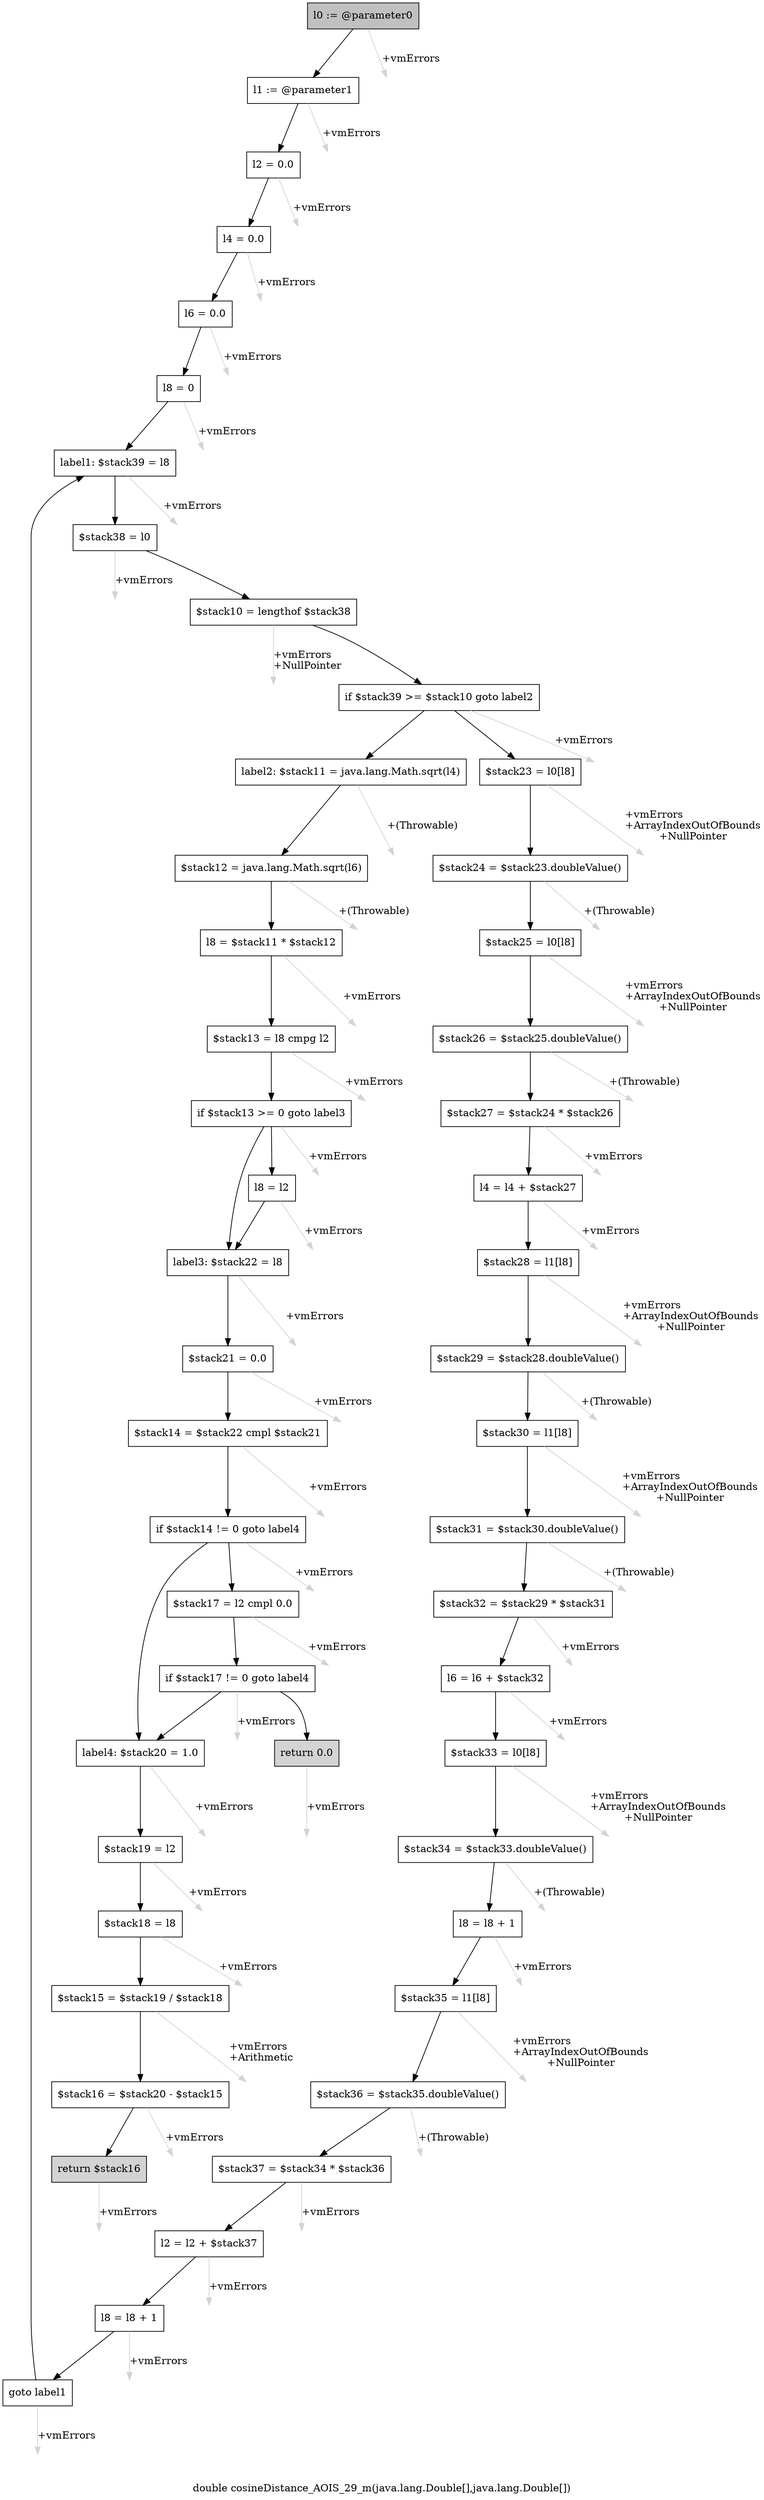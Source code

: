 digraph "double cosineDistance_AOIS_29_m(java.lang.Double[],java.lang.Double[])" {
    label="double cosineDistance_AOIS_29_m(java.lang.Double[],java.lang.Double[])";
    node [shape=box];
    "0" [style=filled,fillcolor=gray,label="l0 := @parameter0",];
    "1" [label="l1 := @parameter1",];
    "0"->"1" [color=black,];
    "50" [style=invis,label="Esc",];
    "0"->"50" [color=lightgray,label="\l+vmErrors",];
    "2" [label="l2 = 0.0",];
    "1"->"2" [color=black,];
    "51" [style=invis,label="Esc",];
    "1"->"51" [color=lightgray,label="\l+vmErrors",];
    "3" [label="l4 = 0.0",];
    "2"->"3" [color=black,];
    "52" [style=invis,label="Esc",];
    "2"->"52" [color=lightgray,label="\l+vmErrors",];
    "4" [label="l6 = 0.0",];
    "3"->"4" [color=black,];
    "53" [style=invis,label="Esc",];
    "3"->"53" [color=lightgray,label="\l+vmErrors",];
    "5" [label="l8 = 0",];
    "4"->"5" [color=black,];
    "54" [style=invis,label="Esc",];
    "4"->"54" [color=lightgray,label="\l+vmErrors",];
    "6" [label="label1: $stack39 = l8",];
    "5"->"6" [color=black,];
    "55" [style=invis,label="Esc",];
    "5"->"55" [color=lightgray,label="\l+vmErrors",];
    "7" [label="$stack38 = l0",];
    "6"->"7" [color=black,];
    "56" [style=invis,label="Esc",];
    "6"->"56" [color=lightgray,label="\l+vmErrors",];
    "8" [label="$stack10 = lengthof $stack38",];
    "7"->"8" [color=black,];
    "57" [style=invis,label="Esc",];
    "7"->"57" [color=lightgray,label="\l+vmErrors",];
    "9" [label="if $stack39 >= $stack10 goto label2",];
    "8"->"9" [color=black,];
    "58" [style=invis,label="Esc",];
    "8"->"58" [color=lightgray,label="\l+vmErrors\l+NullPointer",];
    "10" [label="$stack23 = l0[l8]",];
    "9"->"10" [color=black,];
    "31" [label="label2: $stack11 = java.lang.Math.sqrt(l4)",];
    "9"->"31" [color=black,];
    "59" [style=invis,label="Esc",];
    "9"->"59" [color=lightgray,label="\l+vmErrors",];
    "11" [label="$stack24 = $stack23.doubleValue()",];
    "10"->"11" [color=black,];
    "60" [style=invis,label="Esc",];
    "10"->"60" [color=lightgray,label="\l+vmErrors\l+ArrayIndexOutOfBounds\l+NullPointer",];
    "12" [label="$stack25 = l0[l8]",];
    "11"->"12" [color=black,];
    "61" [style=invis,label="Esc",];
    "11"->"61" [color=lightgray,label="\l+(Throwable)",];
    "13" [label="$stack26 = $stack25.doubleValue()",];
    "12"->"13" [color=black,];
    "62" [style=invis,label="Esc",];
    "12"->"62" [color=lightgray,label="\l+vmErrors\l+ArrayIndexOutOfBounds\l+NullPointer",];
    "14" [label="$stack27 = $stack24 * $stack26",];
    "13"->"14" [color=black,];
    "63" [style=invis,label="Esc",];
    "13"->"63" [color=lightgray,label="\l+(Throwable)",];
    "15" [label="l4 = l4 + $stack27",];
    "14"->"15" [color=black,];
    "64" [style=invis,label="Esc",];
    "14"->"64" [color=lightgray,label="\l+vmErrors",];
    "16" [label="$stack28 = l1[l8]",];
    "15"->"16" [color=black,];
    "65" [style=invis,label="Esc",];
    "15"->"65" [color=lightgray,label="\l+vmErrors",];
    "17" [label="$stack29 = $stack28.doubleValue()",];
    "16"->"17" [color=black,];
    "66" [style=invis,label="Esc",];
    "16"->"66" [color=lightgray,label="\l+vmErrors\l+ArrayIndexOutOfBounds\l+NullPointer",];
    "18" [label="$stack30 = l1[l8]",];
    "17"->"18" [color=black,];
    "67" [style=invis,label="Esc",];
    "17"->"67" [color=lightgray,label="\l+(Throwable)",];
    "19" [label="$stack31 = $stack30.doubleValue()",];
    "18"->"19" [color=black,];
    "68" [style=invis,label="Esc",];
    "18"->"68" [color=lightgray,label="\l+vmErrors\l+ArrayIndexOutOfBounds\l+NullPointer",];
    "20" [label="$stack32 = $stack29 * $stack31",];
    "19"->"20" [color=black,];
    "69" [style=invis,label="Esc",];
    "19"->"69" [color=lightgray,label="\l+(Throwable)",];
    "21" [label="l6 = l6 + $stack32",];
    "20"->"21" [color=black,];
    "70" [style=invis,label="Esc",];
    "20"->"70" [color=lightgray,label="\l+vmErrors",];
    "22" [label="$stack33 = l0[l8]",];
    "21"->"22" [color=black,];
    "71" [style=invis,label="Esc",];
    "21"->"71" [color=lightgray,label="\l+vmErrors",];
    "23" [label="$stack34 = $stack33.doubleValue()",];
    "22"->"23" [color=black,];
    "72" [style=invis,label="Esc",];
    "22"->"72" [color=lightgray,label="\l+vmErrors\l+ArrayIndexOutOfBounds\l+NullPointer",];
    "24" [label="l8 = l8 + 1",];
    "23"->"24" [color=black,];
    "73" [style=invis,label="Esc",];
    "23"->"73" [color=lightgray,label="\l+(Throwable)",];
    "25" [label="$stack35 = l1[l8]",];
    "24"->"25" [color=black,];
    "74" [style=invis,label="Esc",];
    "24"->"74" [color=lightgray,label="\l+vmErrors",];
    "26" [label="$stack36 = $stack35.doubleValue()",];
    "25"->"26" [color=black,];
    "75" [style=invis,label="Esc",];
    "25"->"75" [color=lightgray,label="\l+vmErrors\l+ArrayIndexOutOfBounds\l+NullPointer",];
    "27" [label="$stack37 = $stack34 * $stack36",];
    "26"->"27" [color=black,];
    "76" [style=invis,label="Esc",];
    "26"->"76" [color=lightgray,label="\l+(Throwable)",];
    "28" [label="l2 = l2 + $stack37",];
    "27"->"28" [color=black,];
    "77" [style=invis,label="Esc",];
    "27"->"77" [color=lightgray,label="\l+vmErrors",];
    "29" [label="l8 = l8 + 1",];
    "28"->"29" [color=black,];
    "78" [style=invis,label="Esc",];
    "28"->"78" [color=lightgray,label="\l+vmErrors",];
    "30" [label="goto label1",];
    "29"->"30" [color=black,];
    "79" [style=invis,label="Esc",];
    "29"->"79" [color=lightgray,label="\l+vmErrors",];
    "30"->"6" [color=black,];
    "80" [style=invis,label="Esc",];
    "30"->"80" [color=lightgray,label="\l+vmErrors",];
    "32" [label="$stack12 = java.lang.Math.sqrt(l6)",];
    "31"->"32" [color=black,];
    "81" [style=invis,label="Esc",];
    "31"->"81" [color=lightgray,label="\l+(Throwable)",];
    "33" [label="l8 = $stack11 * $stack12",];
    "32"->"33" [color=black,];
    "82" [style=invis,label="Esc",];
    "32"->"82" [color=lightgray,label="\l+(Throwable)",];
    "34" [label="$stack13 = l8 cmpg l2",];
    "33"->"34" [color=black,];
    "83" [style=invis,label="Esc",];
    "33"->"83" [color=lightgray,label="\l+vmErrors",];
    "35" [label="if $stack13 >= 0 goto label3",];
    "34"->"35" [color=black,];
    "84" [style=invis,label="Esc",];
    "34"->"84" [color=lightgray,label="\l+vmErrors",];
    "36" [label="l8 = l2",];
    "35"->"36" [color=black,];
    "37" [label="label3: $stack22 = l8",];
    "35"->"37" [color=black,];
    "85" [style=invis,label="Esc",];
    "35"->"85" [color=lightgray,label="\l+vmErrors",];
    "36"->"37" [color=black,];
    "86" [style=invis,label="Esc",];
    "36"->"86" [color=lightgray,label="\l+vmErrors",];
    "38" [label="$stack21 = 0.0",];
    "37"->"38" [color=black,];
    "87" [style=invis,label="Esc",];
    "37"->"87" [color=lightgray,label="\l+vmErrors",];
    "39" [label="$stack14 = $stack22 cmpl $stack21",];
    "38"->"39" [color=black,];
    "88" [style=invis,label="Esc",];
    "38"->"88" [color=lightgray,label="\l+vmErrors",];
    "40" [label="if $stack14 != 0 goto label4",];
    "39"->"40" [color=black,];
    "89" [style=invis,label="Esc",];
    "39"->"89" [color=lightgray,label="\l+vmErrors",];
    "41" [label="$stack17 = l2 cmpl 0.0",];
    "40"->"41" [color=black,];
    "44" [label="label4: $stack20 = 1.0",];
    "40"->"44" [color=black,];
    "90" [style=invis,label="Esc",];
    "40"->"90" [color=lightgray,label="\l+vmErrors",];
    "42" [label="if $stack17 != 0 goto label4",];
    "41"->"42" [color=black,];
    "91" [style=invis,label="Esc",];
    "41"->"91" [color=lightgray,label="\l+vmErrors",];
    "43" [style=filled,fillcolor=lightgray,label="return 0.0",];
    "42"->"43" [color=black,];
    "42"->"44" [color=black,];
    "92" [style=invis,label="Esc",];
    "42"->"92" [color=lightgray,label="\l+vmErrors",];
    "93" [style=invis,label="Esc",];
    "43"->"93" [color=lightgray,label="\l+vmErrors",];
    "45" [label="$stack19 = l2",];
    "44"->"45" [color=black,];
    "94" [style=invis,label="Esc",];
    "44"->"94" [color=lightgray,label="\l+vmErrors",];
    "46" [label="$stack18 = l8",];
    "45"->"46" [color=black,];
    "95" [style=invis,label="Esc",];
    "45"->"95" [color=lightgray,label="\l+vmErrors",];
    "47" [label="$stack15 = $stack19 / $stack18",];
    "46"->"47" [color=black,];
    "96" [style=invis,label="Esc",];
    "46"->"96" [color=lightgray,label="\l+vmErrors",];
    "48" [label="$stack16 = $stack20 - $stack15",];
    "47"->"48" [color=black,];
    "97" [style=invis,label="Esc",];
    "47"->"97" [color=lightgray,label="\l+vmErrors\l+Arithmetic",];
    "49" [style=filled,fillcolor=lightgray,label="return $stack16",];
    "48"->"49" [color=black,];
    "98" [style=invis,label="Esc",];
    "48"->"98" [color=lightgray,label="\l+vmErrors",];
    "99" [style=invis,label="Esc",];
    "49"->"99" [color=lightgray,label="\l+vmErrors",];
}
